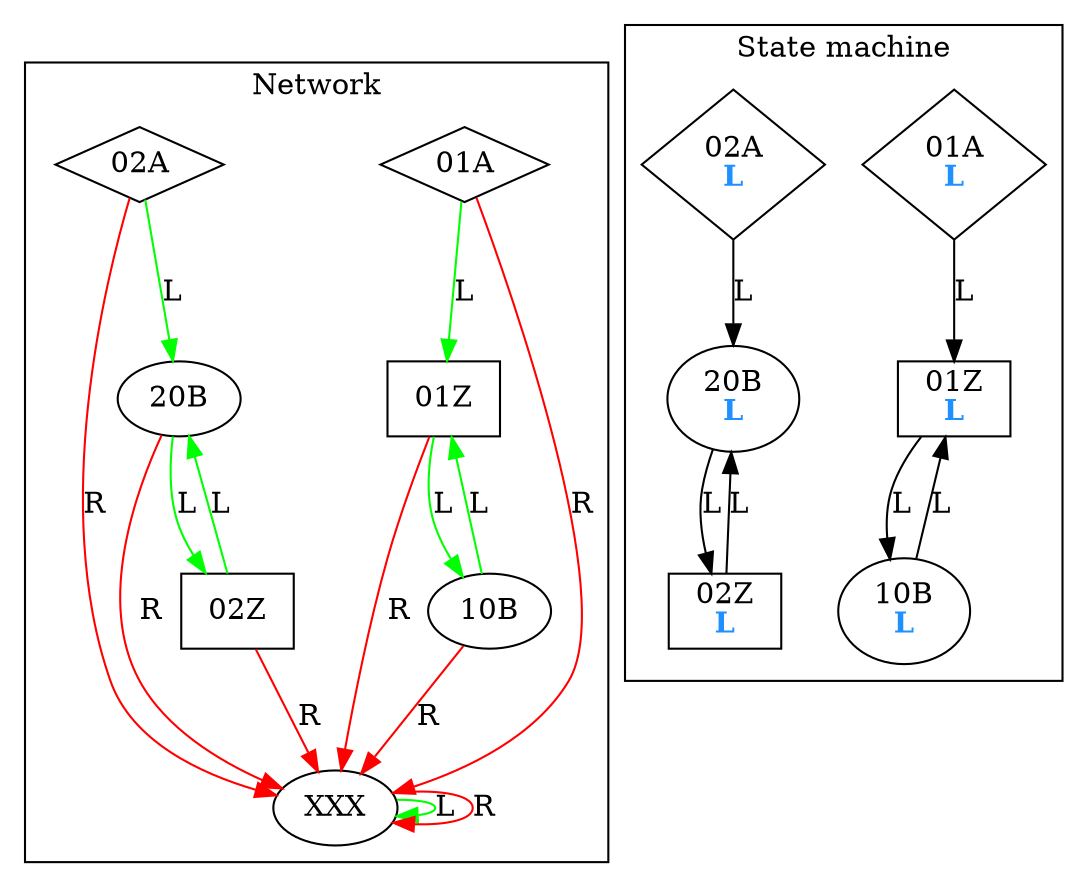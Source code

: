 digraph G {
	subgraph cluster {
	label = "Network"
	color=black
		_01A [label="01A",shape=diamond]
		_01A -> _01Z [color=green,label=L]
		_01A -> _XXX [color=red,label=R]
		_02A [label="02A",shape=diamond]
		_02A -> _20B [color=green,label=L]
		_02A -> _XXX [color=red,label=R]
		_10B [label="10B",shape=ellipse]
		_10B -> _01Z [color=green,label=L]
		_10B -> _XXX [color=red,label=R]
		_20B [label="20B",shape=ellipse]
		_20B -> _02Z [color=green,label=L]
		_20B -> _XXX [color=red,label=R]
		_01Z [label="01Z",shape=rect]
		_01Z -> _10B [color=green,label=L]
		_01Z -> _XXX [color=red,label=R]
		_02Z [label="02Z",shape=rect]
		_02Z -> _20B [color=green,label=L]
		_02Z -> _XXX [color=red,label=R]
		_XXX [label="XXX",shape=ellipse]
		_XXX -> _XXX [color=green,label=L]
		_XXX -> _XXX [color=red,label=R]
	}

	subgraph cluster_states {
		label = "State machine"
		color = black
		_walk_01A_0 [shape=diamond,label=<01A<br/><font color="dodgerblue"><b>L</b></font>>]
		_walk_01A_0 -> _walk_01Z_0 [label=L]
		_walk_01Z_0 [shape=rect,label=<01Z<br/><font color="dodgerblue"><b>L</b></font>>]
		_walk_01Z_0 -> _walk_10B_0 [label=L]
		_walk_10B_0 [shape=ellipse,label=<10B<br/><font color="dodgerblue"><b>L</b></font>>]
		_walk_10B_0 -> _walk_01Z_0 [label=L]
		_walk_02A_0 [shape=diamond,label=<02A<br/><font color="dodgerblue"><b>L</b></font>>]
		_walk_02A_0 -> _walk_20B_0 [label=L]
		_walk_20B_0 [shape=ellipse,label=<20B<br/><font color="dodgerblue"><b>L</b></font>>]
		_walk_20B_0 -> _walk_02Z_0 [label=L]
		_walk_02Z_0 [shape=rect,label=<02Z<br/><font color="dodgerblue"><b>L</b></font>>]
		_walk_02Z_0 -> _walk_20B_0 [label=L]
	}
}

